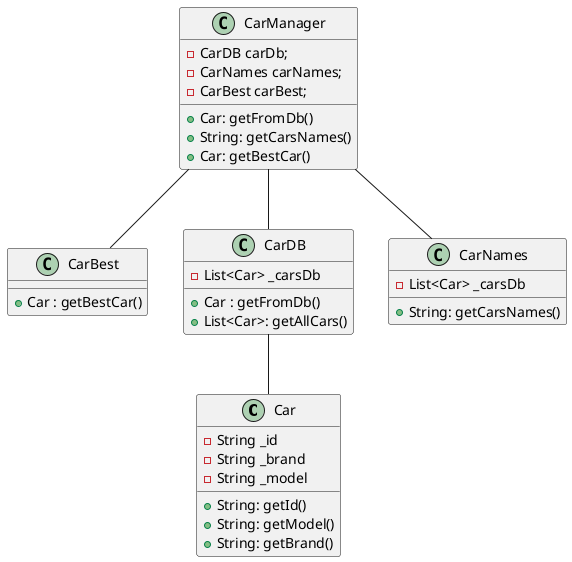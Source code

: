 @startuml SRP
class Car {
	-String _id
	-String _brand
	-String _model

	+String: getId()
	+String: getModel()
	+String: getBrand()
}


class CarBest {
	+Car : getBestCar()
}


class CarDB {
	-List<Car> _carsDb 
	+Car : getFromDb()
	+List<Car>: getAllCars()
}


class CarManager {
    -CarDB carDb;
    -CarNames carNames;
    -CarBest carBest;

	+Car: getFromDb()
	+String: getCarsNames()
	+Car: getBestCar()
}


class CarNames {
	-List<Car> _carsDb 
	+String: getCarsNames()
}

CarDB -- Car
CarManager -- CarDB
CarManager -- CarBest
CarManager -- CarNames

@enduml